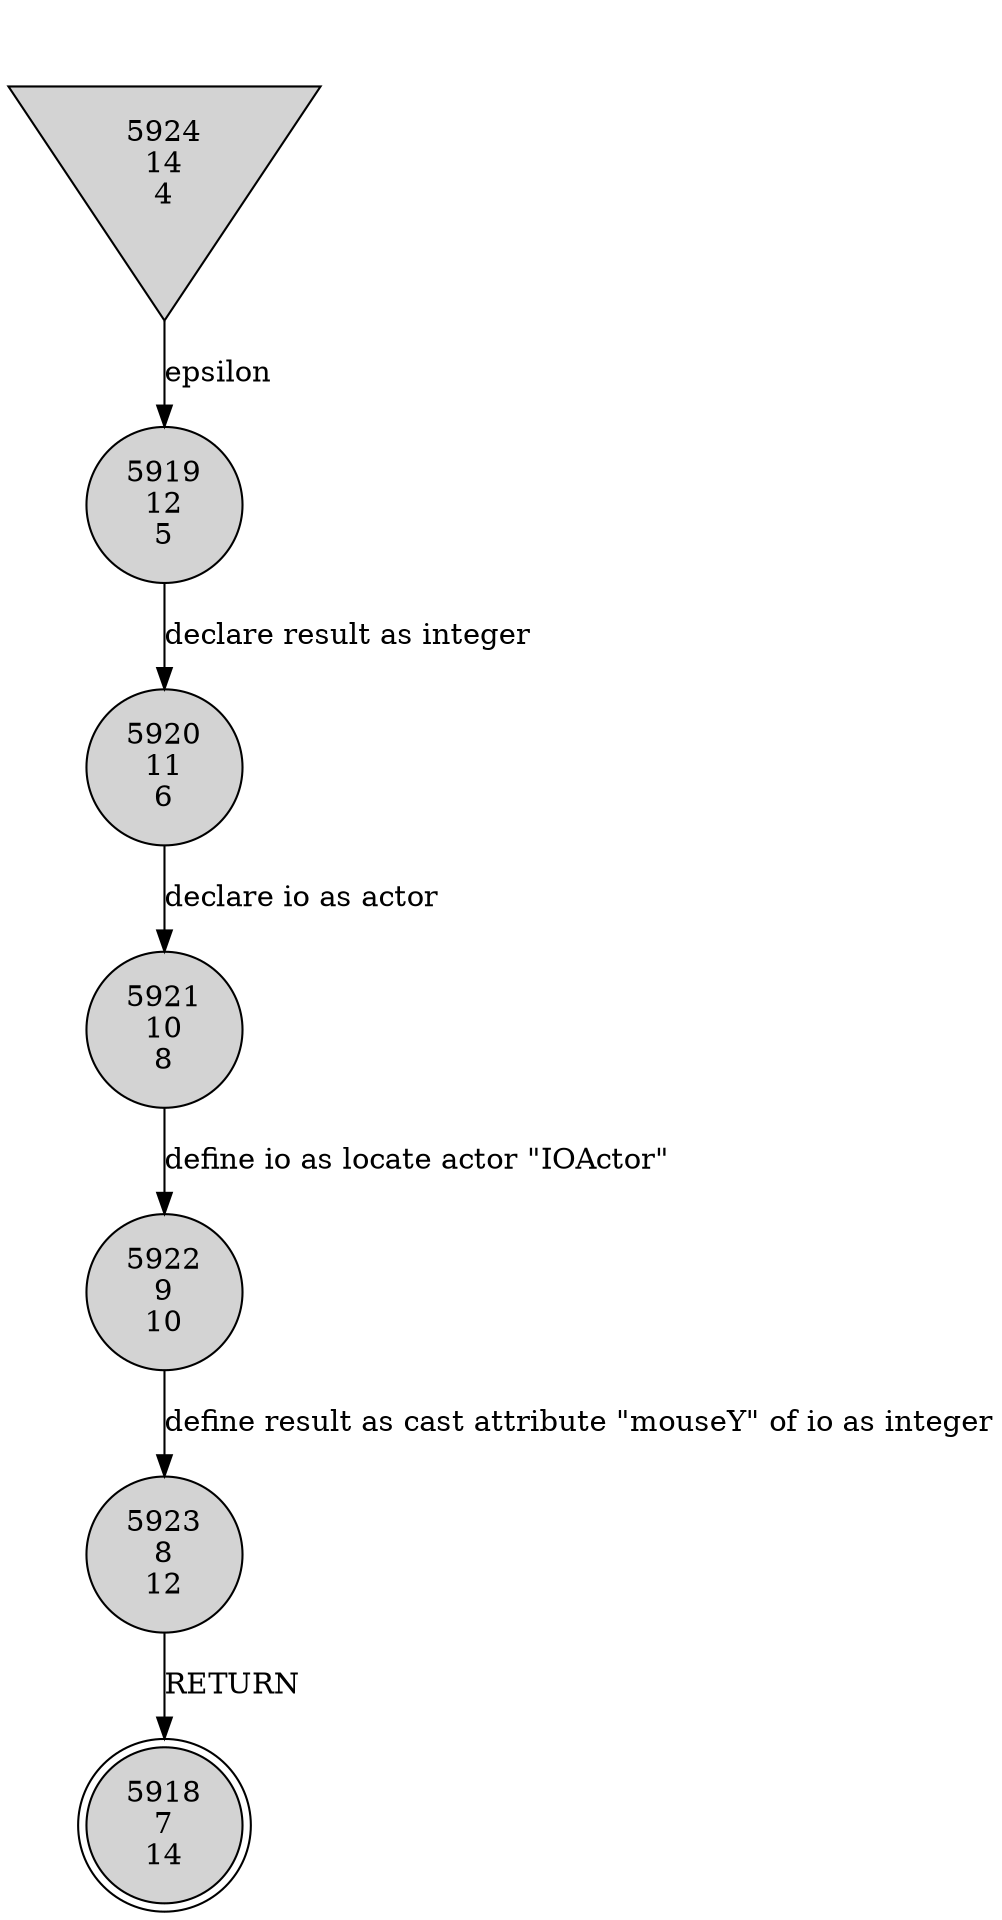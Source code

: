 digraph relation {
    node [shape=circle, style=filled];
    5919 [label="5919
12
5" shape=circle penwidth=1]
    5920 [label="5920
11
6" shape=circle penwidth=1]
    5921 [label="5921
10
8" shape=circle penwidth=1]
    5922 [label="5922
9
10" shape=circle penwidth=1]
    5923 [label="5923
8
12" shape=circle penwidth=1]
    5918 [label="5918
7
14" shape=doublecircle penwidth=1]
    5924 [label="5924
14
4" shape=invtriangle penwidth=1]
    5924 -> 5919 [label="epsilon"];
    5919 -> 5920 [label="declare result as integer"];
    5920 -> 5921 [label="declare io as actor"];
    5921 -> 5922 [label="define io as locate actor \"IOActor\""];
    5922 -> 5923 [label="define result as cast attribute \"mouseY\" of io as integer"];
    5923 -> 5918 [label="RETURN"];
}
